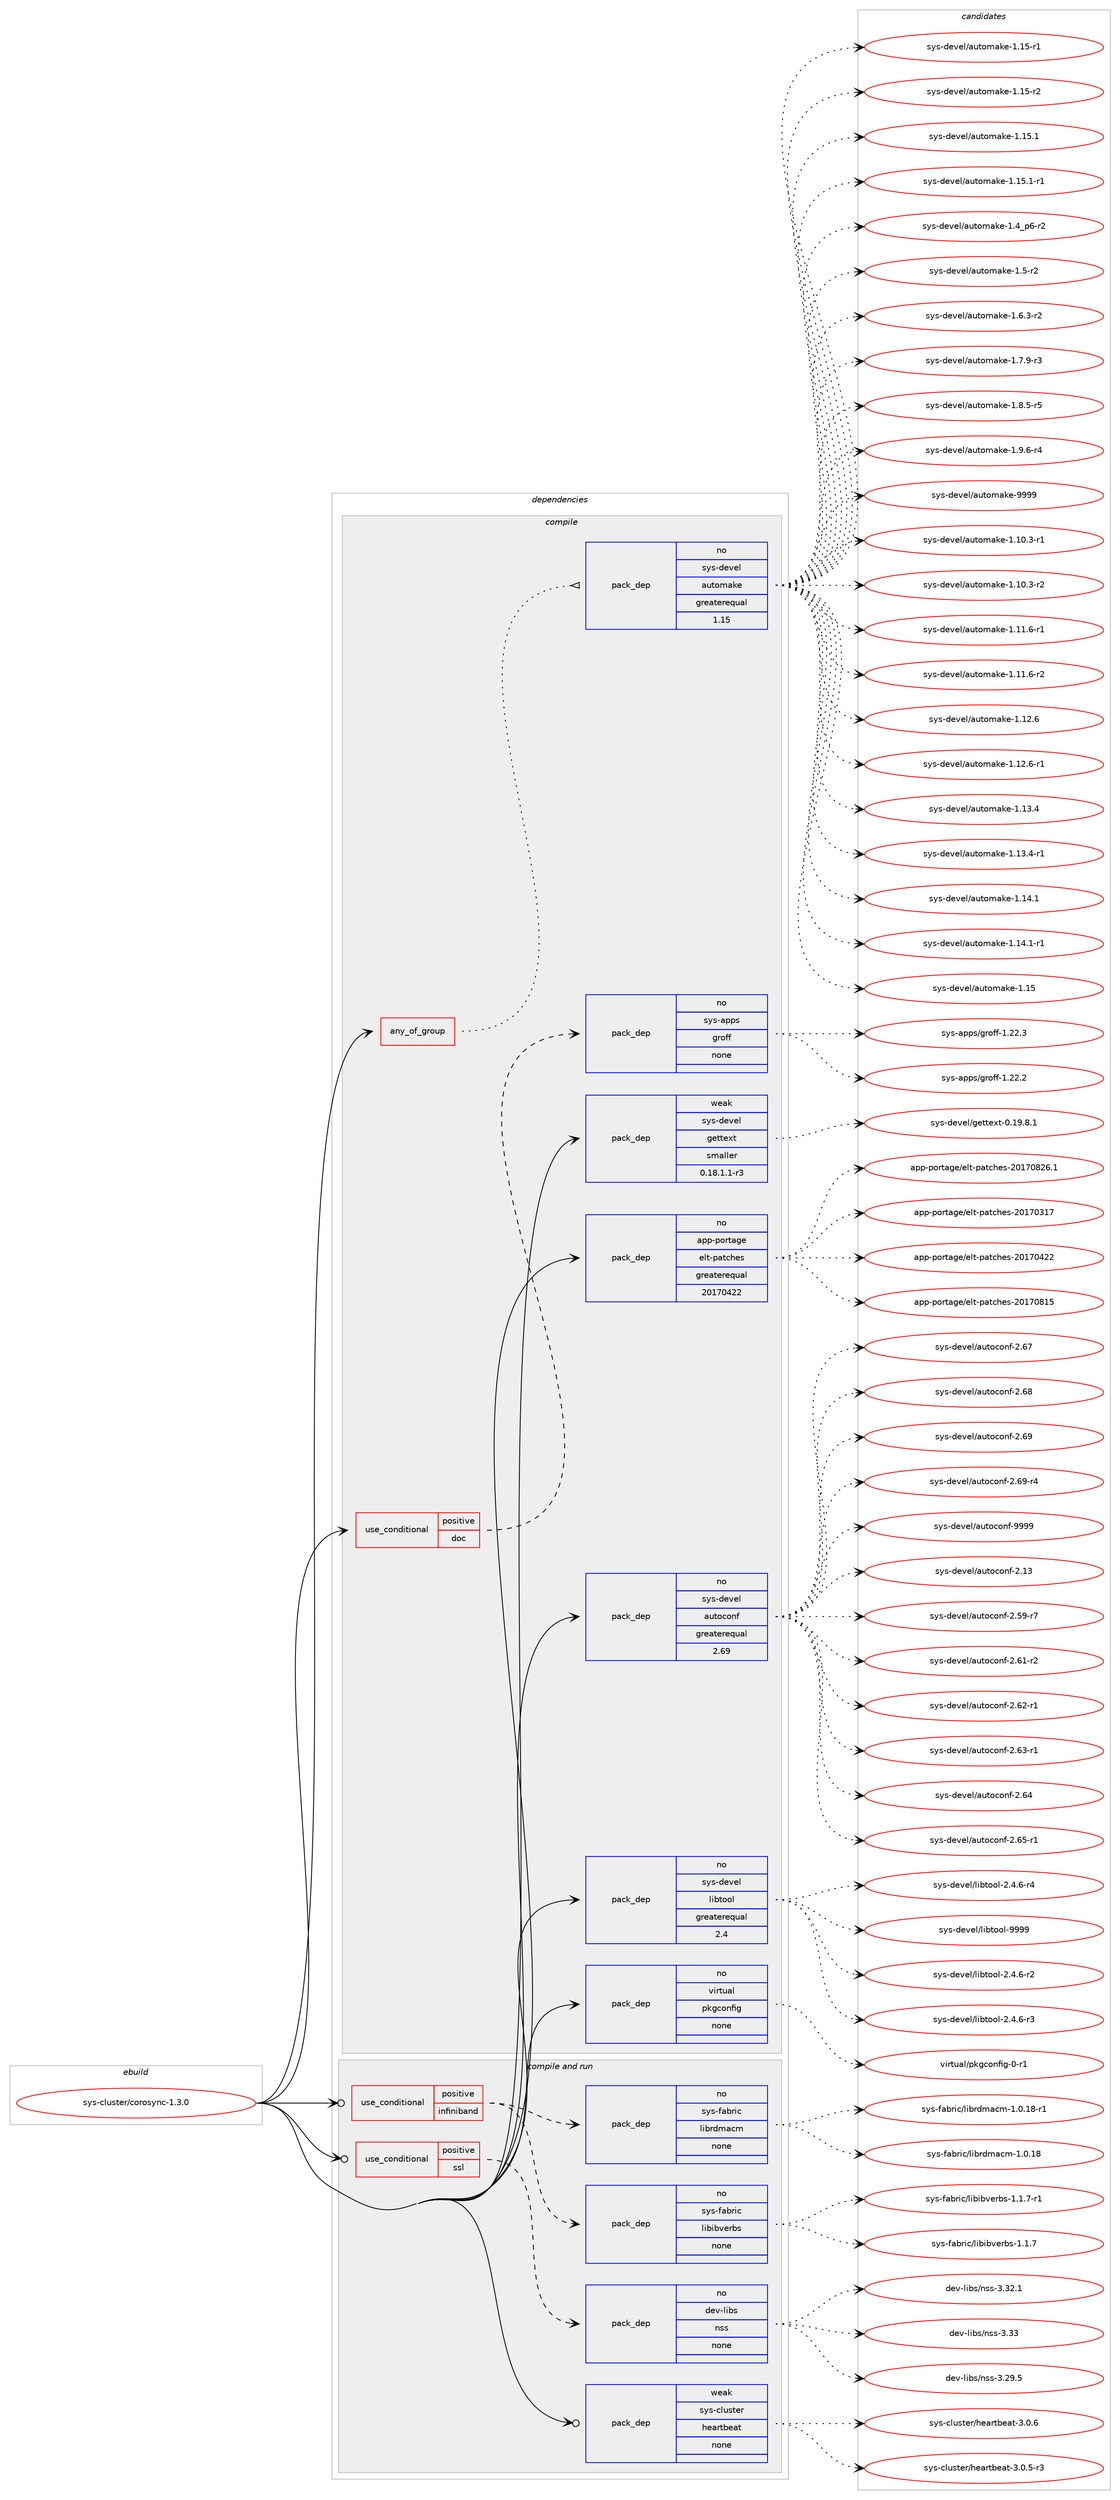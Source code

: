 digraph prolog {

# *************
# Graph options
# *************

newrank=true;
concentrate=true;
compound=true;
graph [rankdir=LR,fontname=Helvetica,fontsize=10,ranksep=1.5];#, ranksep=2.5, nodesep=0.2];
edge  [arrowhead=vee];
node  [fontname=Helvetica,fontsize=10];

# **********
# The ebuild
# **********

subgraph cluster_leftcol {
color=gray;
rank=same;
label=<<i>ebuild</i>>;
id [label="sys-cluster/corosync-1.3.0", color=red, width=4, href="../sys-cluster/corosync-1.3.0.svg"];
}

# ****************
# The dependencies
# ****************

subgraph cluster_midcol {
color=gray;
label=<<i>dependencies</i>>;
subgraph cluster_compile {
fillcolor="#eeeeee";
style=filled;
label=<<i>compile</i>>;
subgraph any8077 {
dependency479088 [label=<<TABLE BORDER="0" CELLBORDER="1" CELLSPACING="0" CELLPADDING="4"><TR><TD CELLPADDING="10">any_of_group</TD></TR></TABLE>>, shape=none, color=red];subgraph pack355543 {
dependency479089 [label=<<TABLE BORDER="0" CELLBORDER="1" CELLSPACING="0" CELLPADDING="4" WIDTH="220"><TR><TD ROWSPAN="6" CELLPADDING="30">pack_dep</TD></TR><TR><TD WIDTH="110">no</TD></TR><TR><TD>sys-devel</TD></TR><TR><TD>automake</TD></TR><TR><TD>greaterequal</TD></TR><TR><TD>1.15</TD></TR></TABLE>>, shape=none, color=blue];
}
dependency479088:e -> dependency479089:w [weight=20,style="dotted",arrowhead="oinv"];
}
id:e -> dependency479088:w [weight=20,style="solid",arrowhead="vee"];
subgraph cond115186 {
dependency479090 [label=<<TABLE BORDER="0" CELLBORDER="1" CELLSPACING="0" CELLPADDING="4"><TR><TD ROWSPAN="3" CELLPADDING="10">use_conditional</TD></TR><TR><TD>positive</TD></TR><TR><TD>doc</TD></TR></TABLE>>, shape=none, color=red];
subgraph pack355544 {
dependency479091 [label=<<TABLE BORDER="0" CELLBORDER="1" CELLSPACING="0" CELLPADDING="4" WIDTH="220"><TR><TD ROWSPAN="6" CELLPADDING="30">pack_dep</TD></TR><TR><TD WIDTH="110">no</TD></TR><TR><TD>sys-apps</TD></TR><TR><TD>groff</TD></TR><TR><TD>none</TD></TR><TR><TD></TD></TR></TABLE>>, shape=none, color=blue];
}
dependency479090:e -> dependency479091:w [weight=20,style="dashed",arrowhead="vee"];
}
id:e -> dependency479090:w [weight=20,style="solid",arrowhead="vee"];
subgraph pack355545 {
dependency479092 [label=<<TABLE BORDER="0" CELLBORDER="1" CELLSPACING="0" CELLPADDING="4" WIDTH="220"><TR><TD ROWSPAN="6" CELLPADDING="30">pack_dep</TD></TR><TR><TD WIDTH="110">no</TD></TR><TR><TD>app-portage</TD></TR><TR><TD>elt-patches</TD></TR><TR><TD>greaterequal</TD></TR><TR><TD>20170422</TD></TR></TABLE>>, shape=none, color=blue];
}
id:e -> dependency479092:w [weight=20,style="solid",arrowhead="vee"];
subgraph pack355546 {
dependency479093 [label=<<TABLE BORDER="0" CELLBORDER="1" CELLSPACING="0" CELLPADDING="4" WIDTH="220"><TR><TD ROWSPAN="6" CELLPADDING="30">pack_dep</TD></TR><TR><TD WIDTH="110">no</TD></TR><TR><TD>sys-devel</TD></TR><TR><TD>autoconf</TD></TR><TR><TD>greaterequal</TD></TR><TR><TD>2.69</TD></TR></TABLE>>, shape=none, color=blue];
}
id:e -> dependency479093:w [weight=20,style="solid",arrowhead="vee"];
subgraph pack355547 {
dependency479094 [label=<<TABLE BORDER="0" CELLBORDER="1" CELLSPACING="0" CELLPADDING="4" WIDTH="220"><TR><TD ROWSPAN="6" CELLPADDING="30">pack_dep</TD></TR><TR><TD WIDTH="110">no</TD></TR><TR><TD>sys-devel</TD></TR><TR><TD>libtool</TD></TR><TR><TD>greaterequal</TD></TR><TR><TD>2.4</TD></TR></TABLE>>, shape=none, color=blue];
}
id:e -> dependency479094:w [weight=20,style="solid",arrowhead="vee"];
subgraph pack355548 {
dependency479095 [label=<<TABLE BORDER="0" CELLBORDER="1" CELLSPACING="0" CELLPADDING="4" WIDTH="220"><TR><TD ROWSPAN="6" CELLPADDING="30">pack_dep</TD></TR><TR><TD WIDTH="110">no</TD></TR><TR><TD>virtual</TD></TR><TR><TD>pkgconfig</TD></TR><TR><TD>none</TD></TR><TR><TD></TD></TR></TABLE>>, shape=none, color=blue];
}
id:e -> dependency479095:w [weight=20,style="solid",arrowhead="vee"];
subgraph pack355549 {
dependency479096 [label=<<TABLE BORDER="0" CELLBORDER="1" CELLSPACING="0" CELLPADDING="4" WIDTH="220"><TR><TD ROWSPAN="6" CELLPADDING="30">pack_dep</TD></TR><TR><TD WIDTH="110">weak</TD></TR><TR><TD>sys-devel</TD></TR><TR><TD>gettext</TD></TR><TR><TD>smaller</TD></TR><TR><TD>0.18.1.1-r3</TD></TR></TABLE>>, shape=none, color=blue];
}
id:e -> dependency479096:w [weight=20,style="solid",arrowhead="vee"];
}
subgraph cluster_compileandrun {
fillcolor="#eeeeee";
style=filled;
label=<<i>compile and run</i>>;
subgraph cond115187 {
dependency479097 [label=<<TABLE BORDER="0" CELLBORDER="1" CELLSPACING="0" CELLPADDING="4"><TR><TD ROWSPAN="3" CELLPADDING="10">use_conditional</TD></TR><TR><TD>positive</TD></TR><TR><TD>infiniband</TD></TR></TABLE>>, shape=none, color=red];
subgraph pack355550 {
dependency479098 [label=<<TABLE BORDER="0" CELLBORDER="1" CELLSPACING="0" CELLPADDING="4" WIDTH="220"><TR><TD ROWSPAN="6" CELLPADDING="30">pack_dep</TD></TR><TR><TD WIDTH="110">no</TD></TR><TR><TD>sys-fabric</TD></TR><TR><TD>libibverbs</TD></TR><TR><TD>none</TD></TR><TR><TD></TD></TR></TABLE>>, shape=none, color=blue];
}
dependency479097:e -> dependency479098:w [weight=20,style="dashed",arrowhead="vee"];
subgraph pack355551 {
dependency479099 [label=<<TABLE BORDER="0" CELLBORDER="1" CELLSPACING="0" CELLPADDING="4" WIDTH="220"><TR><TD ROWSPAN="6" CELLPADDING="30">pack_dep</TD></TR><TR><TD WIDTH="110">no</TD></TR><TR><TD>sys-fabric</TD></TR><TR><TD>librdmacm</TD></TR><TR><TD>none</TD></TR><TR><TD></TD></TR></TABLE>>, shape=none, color=blue];
}
dependency479097:e -> dependency479099:w [weight=20,style="dashed",arrowhead="vee"];
}
id:e -> dependency479097:w [weight=20,style="solid",arrowhead="odotvee"];
subgraph cond115188 {
dependency479100 [label=<<TABLE BORDER="0" CELLBORDER="1" CELLSPACING="0" CELLPADDING="4"><TR><TD ROWSPAN="3" CELLPADDING="10">use_conditional</TD></TR><TR><TD>positive</TD></TR><TR><TD>ssl</TD></TR></TABLE>>, shape=none, color=red];
subgraph pack355552 {
dependency479101 [label=<<TABLE BORDER="0" CELLBORDER="1" CELLSPACING="0" CELLPADDING="4" WIDTH="220"><TR><TD ROWSPAN="6" CELLPADDING="30">pack_dep</TD></TR><TR><TD WIDTH="110">no</TD></TR><TR><TD>dev-libs</TD></TR><TR><TD>nss</TD></TR><TR><TD>none</TD></TR><TR><TD></TD></TR></TABLE>>, shape=none, color=blue];
}
dependency479100:e -> dependency479101:w [weight=20,style="dashed",arrowhead="vee"];
}
id:e -> dependency479100:w [weight=20,style="solid",arrowhead="odotvee"];
subgraph pack355553 {
dependency479102 [label=<<TABLE BORDER="0" CELLBORDER="1" CELLSPACING="0" CELLPADDING="4" WIDTH="220"><TR><TD ROWSPAN="6" CELLPADDING="30">pack_dep</TD></TR><TR><TD WIDTH="110">weak</TD></TR><TR><TD>sys-cluster</TD></TR><TR><TD>heartbeat</TD></TR><TR><TD>none</TD></TR><TR><TD></TD></TR></TABLE>>, shape=none, color=blue];
}
id:e -> dependency479102:w [weight=20,style="solid",arrowhead="odotvee"];
}
subgraph cluster_run {
fillcolor="#eeeeee";
style=filled;
label=<<i>run</i>>;
}
}

# **************
# The candidates
# **************

subgraph cluster_choices {
rank=same;
color=gray;
label=<<i>candidates</i>>;

subgraph choice355543 {
color=black;
nodesep=1;
choice11512111545100101118101108479711711611110997107101454946494846514511449 [label="sys-devel/automake-1.10.3-r1", color=red, width=4,href="../sys-devel/automake-1.10.3-r1.svg"];
choice11512111545100101118101108479711711611110997107101454946494846514511450 [label="sys-devel/automake-1.10.3-r2", color=red, width=4,href="../sys-devel/automake-1.10.3-r2.svg"];
choice11512111545100101118101108479711711611110997107101454946494946544511449 [label="sys-devel/automake-1.11.6-r1", color=red, width=4,href="../sys-devel/automake-1.11.6-r1.svg"];
choice11512111545100101118101108479711711611110997107101454946494946544511450 [label="sys-devel/automake-1.11.6-r2", color=red, width=4,href="../sys-devel/automake-1.11.6-r2.svg"];
choice1151211154510010111810110847971171161111099710710145494649504654 [label="sys-devel/automake-1.12.6", color=red, width=4,href="../sys-devel/automake-1.12.6.svg"];
choice11512111545100101118101108479711711611110997107101454946495046544511449 [label="sys-devel/automake-1.12.6-r1", color=red, width=4,href="../sys-devel/automake-1.12.6-r1.svg"];
choice1151211154510010111810110847971171161111099710710145494649514652 [label="sys-devel/automake-1.13.4", color=red, width=4,href="../sys-devel/automake-1.13.4.svg"];
choice11512111545100101118101108479711711611110997107101454946495146524511449 [label="sys-devel/automake-1.13.4-r1", color=red, width=4,href="../sys-devel/automake-1.13.4-r1.svg"];
choice1151211154510010111810110847971171161111099710710145494649524649 [label="sys-devel/automake-1.14.1", color=red, width=4,href="../sys-devel/automake-1.14.1.svg"];
choice11512111545100101118101108479711711611110997107101454946495246494511449 [label="sys-devel/automake-1.14.1-r1", color=red, width=4,href="../sys-devel/automake-1.14.1-r1.svg"];
choice115121115451001011181011084797117116111109971071014549464953 [label="sys-devel/automake-1.15", color=red, width=4,href="../sys-devel/automake-1.15.svg"];
choice1151211154510010111810110847971171161111099710710145494649534511449 [label="sys-devel/automake-1.15-r1", color=red, width=4,href="../sys-devel/automake-1.15-r1.svg"];
choice1151211154510010111810110847971171161111099710710145494649534511450 [label="sys-devel/automake-1.15-r2", color=red, width=4,href="../sys-devel/automake-1.15-r2.svg"];
choice1151211154510010111810110847971171161111099710710145494649534649 [label="sys-devel/automake-1.15.1", color=red, width=4,href="../sys-devel/automake-1.15.1.svg"];
choice11512111545100101118101108479711711611110997107101454946495346494511449 [label="sys-devel/automake-1.15.1-r1", color=red, width=4,href="../sys-devel/automake-1.15.1-r1.svg"];
choice115121115451001011181011084797117116111109971071014549465295112544511450 [label="sys-devel/automake-1.4_p6-r2", color=red, width=4,href="../sys-devel/automake-1.4_p6-r2.svg"];
choice11512111545100101118101108479711711611110997107101454946534511450 [label="sys-devel/automake-1.5-r2", color=red, width=4,href="../sys-devel/automake-1.5-r2.svg"];
choice115121115451001011181011084797117116111109971071014549465446514511450 [label="sys-devel/automake-1.6.3-r2", color=red, width=4,href="../sys-devel/automake-1.6.3-r2.svg"];
choice115121115451001011181011084797117116111109971071014549465546574511451 [label="sys-devel/automake-1.7.9-r3", color=red, width=4,href="../sys-devel/automake-1.7.9-r3.svg"];
choice115121115451001011181011084797117116111109971071014549465646534511453 [label="sys-devel/automake-1.8.5-r5", color=red, width=4,href="../sys-devel/automake-1.8.5-r5.svg"];
choice115121115451001011181011084797117116111109971071014549465746544511452 [label="sys-devel/automake-1.9.6-r4", color=red, width=4,href="../sys-devel/automake-1.9.6-r4.svg"];
choice115121115451001011181011084797117116111109971071014557575757 [label="sys-devel/automake-9999", color=red, width=4,href="../sys-devel/automake-9999.svg"];
dependency479089:e -> choice11512111545100101118101108479711711611110997107101454946494846514511449:w [style=dotted,weight="100"];
dependency479089:e -> choice11512111545100101118101108479711711611110997107101454946494846514511450:w [style=dotted,weight="100"];
dependency479089:e -> choice11512111545100101118101108479711711611110997107101454946494946544511449:w [style=dotted,weight="100"];
dependency479089:e -> choice11512111545100101118101108479711711611110997107101454946494946544511450:w [style=dotted,weight="100"];
dependency479089:e -> choice1151211154510010111810110847971171161111099710710145494649504654:w [style=dotted,weight="100"];
dependency479089:e -> choice11512111545100101118101108479711711611110997107101454946495046544511449:w [style=dotted,weight="100"];
dependency479089:e -> choice1151211154510010111810110847971171161111099710710145494649514652:w [style=dotted,weight="100"];
dependency479089:e -> choice11512111545100101118101108479711711611110997107101454946495146524511449:w [style=dotted,weight="100"];
dependency479089:e -> choice1151211154510010111810110847971171161111099710710145494649524649:w [style=dotted,weight="100"];
dependency479089:e -> choice11512111545100101118101108479711711611110997107101454946495246494511449:w [style=dotted,weight="100"];
dependency479089:e -> choice115121115451001011181011084797117116111109971071014549464953:w [style=dotted,weight="100"];
dependency479089:e -> choice1151211154510010111810110847971171161111099710710145494649534511449:w [style=dotted,weight="100"];
dependency479089:e -> choice1151211154510010111810110847971171161111099710710145494649534511450:w [style=dotted,weight="100"];
dependency479089:e -> choice1151211154510010111810110847971171161111099710710145494649534649:w [style=dotted,weight="100"];
dependency479089:e -> choice11512111545100101118101108479711711611110997107101454946495346494511449:w [style=dotted,weight="100"];
dependency479089:e -> choice115121115451001011181011084797117116111109971071014549465295112544511450:w [style=dotted,weight="100"];
dependency479089:e -> choice11512111545100101118101108479711711611110997107101454946534511450:w [style=dotted,weight="100"];
dependency479089:e -> choice115121115451001011181011084797117116111109971071014549465446514511450:w [style=dotted,weight="100"];
dependency479089:e -> choice115121115451001011181011084797117116111109971071014549465546574511451:w [style=dotted,weight="100"];
dependency479089:e -> choice115121115451001011181011084797117116111109971071014549465646534511453:w [style=dotted,weight="100"];
dependency479089:e -> choice115121115451001011181011084797117116111109971071014549465746544511452:w [style=dotted,weight="100"];
dependency479089:e -> choice115121115451001011181011084797117116111109971071014557575757:w [style=dotted,weight="100"];
}
subgraph choice355544 {
color=black;
nodesep=1;
choice11512111545971121121154710311411110210245494650504650 [label="sys-apps/groff-1.22.2", color=red, width=4,href="../sys-apps/groff-1.22.2.svg"];
choice11512111545971121121154710311411110210245494650504651 [label="sys-apps/groff-1.22.3", color=red, width=4,href="../sys-apps/groff-1.22.3.svg"];
dependency479091:e -> choice11512111545971121121154710311411110210245494650504650:w [style=dotted,weight="100"];
dependency479091:e -> choice11512111545971121121154710311411110210245494650504651:w [style=dotted,weight="100"];
}
subgraph choice355545 {
color=black;
nodesep=1;
choice97112112451121111141169710310147101108116451129711699104101115455048495548514955 [label="app-portage/elt-patches-20170317", color=red, width=4,href="../app-portage/elt-patches-20170317.svg"];
choice97112112451121111141169710310147101108116451129711699104101115455048495548525050 [label="app-portage/elt-patches-20170422", color=red, width=4,href="../app-portage/elt-patches-20170422.svg"];
choice97112112451121111141169710310147101108116451129711699104101115455048495548564953 [label="app-portage/elt-patches-20170815", color=red, width=4,href="../app-portage/elt-patches-20170815.svg"];
choice971121124511211111411697103101471011081164511297116991041011154550484955485650544649 [label="app-portage/elt-patches-20170826.1", color=red, width=4,href="../app-portage/elt-patches-20170826.1.svg"];
dependency479092:e -> choice97112112451121111141169710310147101108116451129711699104101115455048495548514955:w [style=dotted,weight="100"];
dependency479092:e -> choice97112112451121111141169710310147101108116451129711699104101115455048495548525050:w [style=dotted,weight="100"];
dependency479092:e -> choice97112112451121111141169710310147101108116451129711699104101115455048495548564953:w [style=dotted,weight="100"];
dependency479092:e -> choice971121124511211111411697103101471011081164511297116991041011154550484955485650544649:w [style=dotted,weight="100"];
}
subgraph choice355546 {
color=black;
nodesep=1;
choice115121115451001011181011084797117116111991111101024550464951 [label="sys-devel/autoconf-2.13", color=red, width=4,href="../sys-devel/autoconf-2.13.svg"];
choice1151211154510010111810110847971171161119911111010245504653574511455 [label="sys-devel/autoconf-2.59-r7", color=red, width=4,href="../sys-devel/autoconf-2.59-r7.svg"];
choice1151211154510010111810110847971171161119911111010245504654494511450 [label="sys-devel/autoconf-2.61-r2", color=red, width=4,href="../sys-devel/autoconf-2.61-r2.svg"];
choice1151211154510010111810110847971171161119911111010245504654504511449 [label="sys-devel/autoconf-2.62-r1", color=red, width=4,href="../sys-devel/autoconf-2.62-r1.svg"];
choice1151211154510010111810110847971171161119911111010245504654514511449 [label="sys-devel/autoconf-2.63-r1", color=red, width=4,href="../sys-devel/autoconf-2.63-r1.svg"];
choice115121115451001011181011084797117116111991111101024550465452 [label="sys-devel/autoconf-2.64", color=red, width=4,href="../sys-devel/autoconf-2.64.svg"];
choice1151211154510010111810110847971171161119911111010245504654534511449 [label="sys-devel/autoconf-2.65-r1", color=red, width=4,href="../sys-devel/autoconf-2.65-r1.svg"];
choice115121115451001011181011084797117116111991111101024550465455 [label="sys-devel/autoconf-2.67", color=red, width=4,href="../sys-devel/autoconf-2.67.svg"];
choice115121115451001011181011084797117116111991111101024550465456 [label="sys-devel/autoconf-2.68", color=red, width=4,href="../sys-devel/autoconf-2.68.svg"];
choice115121115451001011181011084797117116111991111101024550465457 [label="sys-devel/autoconf-2.69", color=red, width=4,href="../sys-devel/autoconf-2.69.svg"];
choice1151211154510010111810110847971171161119911111010245504654574511452 [label="sys-devel/autoconf-2.69-r4", color=red, width=4,href="../sys-devel/autoconf-2.69-r4.svg"];
choice115121115451001011181011084797117116111991111101024557575757 [label="sys-devel/autoconf-9999", color=red, width=4,href="../sys-devel/autoconf-9999.svg"];
dependency479093:e -> choice115121115451001011181011084797117116111991111101024550464951:w [style=dotted,weight="100"];
dependency479093:e -> choice1151211154510010111810110847971171161119911111010245504653574511455:w [style=dotted,weight="100"];
dependency479093:e -> choice1151211154510010111810110847971171161119911111010245504654494511450:w [style=dotted,weight="100"];
dependency479093:e -> choice1151211154510010111810110847971171161119911111010245504654504511449:w [style=dotted,weight="100"];
dependency479093:e -> choice1151211154510010111810110847971171161119911111010245504654514511449:w [style=dotted,weight="100"];
dependency479093:e -> choice115121115451001011181011084797117116111991111101024550465452:w [style=dotted,weight="100"];
dependency479093:e -> choice1151211154510010111810110847971171161119911111010245504654534511449:w [style=dotted,weight="100"];
dependency479093:e -> choice115121115451001011181011084797117116111991111101024550465455:w [style=dotted,weight="100"];
dependency479093:e -> choice115121115451001011181011084797117116111991111101024550465456:w [style=dotted,weight="100"];
dependency479093:e -> choice115121115451001011181011084797117116111991111101024550465457:w [style=dotted,weight="100"];
dependency479093:e -> choice1151211154510010111810110847971171161119911111010245504654574511452:w [style=dotted,weight="100"];
dependency479093:e -> choice115121115451001011181011084797117116111991111101024557575757:w [style=dotted,weight="100"];
}
subgraph choice355547 {
color=black;
nodesep=1;
choice1151211154510010111810110847108105981161111111084550465246544511450 [label="sys-devel/libtool-2.4.6-r2", color=red, width=4,href="../sys-devel/libtool-2.4.6-r2.svg"];
choice1151211154510010111810110847108105981161111111084550465246544511451 [label="sys-devel/libtool-2.4.6-r3", color=red, width=4,href="../sys-devel/libtool-2.4.6-r3.svg"];
choice1151211154510010111810110847108105981161111111084550465246544511452 [label="sys-devel/libtool-2.4.6-r4", color=red, width=4,href="../sys-devel/libtool-2.4.6-r4.svg"];
choice1151211154510010111810110847108105981161111111084557575757 [label="sys-devel/libtool-9999", color=red, width=4,href="../sys-devel/libtool-9999.svg"];
dependency479094:e -> choice1151211154510010111810110847108105981161111111084550465246544511450:w [style=dotted,weight="100"];
dependency479094:e -> choice1151211154510010111810110847108105981161111111084550465246544511451:w [style=dotted,weight="100"];
dependency479094:e -> choice1151211154510010111810110847108105981161111111084550465246544511452:w [style=dotted,weight="100"];
dependency479094:e -> choice1151211154510010111810110847108105981161111111084557575757:w [style=dotted,weight="100"];
}
subgraph choice355548 {
color=black;
nodesep=1;
choice11810511411611797108471121071039911111010210510345484511449 [label="virtual/pkgconfig-0-r1", color=red, width=4,href="../virtual/pkgconfig-0-r1.svg"];
dependency479095:e -> choice11810511411611797108471121071039911111010210510345484511449:w [style=dotted,weight="100"];
}
subgraph choice355549 {
color=black;
nodesep=1;
choice1151211154510010111810110847103101116116101120116454846495746564649 [label="sys-devel/gettext-0.19.8.1", color=red, width=4,href="../sys-devel/gettext-0.19.8.1.svg"];
dependency479096:e -> choice1151211154510010111810110847103101116116101120116454846495746564649:w [style=dotted,weight="100"];
}
subgraph choice355550 {
color=black;
nodesep=1;
choice1151211154510297981141059947108105981059811810111498115454946494655 [label="sys-fabric/libibverbs-1.1.7", color=red, width=4,href="../sys-fabric/libibverbs-1.1.7.svg"];
choice11512111545102979811410599471081059810598118101114981154549464946554511449 [label="sys-fabric/libibverbs-1.1.7-r1", color=red, width=4,href="../sys-fabric/libibverbs-1.1.7-r1.svg"];
dependency479098:e -> choice1151211154510297981141059947108105981059811810111498115454946494655:w [style=dotted,weight="100"];
dependency479098:e -> choice11512111545102979811410599471081059810598118101114981154549464946554511449:w [style=dotted,weight="100"];
}
subgraph choice355551 {
color=black;
nodesep=1;
choice115121115451029798114105994710810598114100109979910945494648464956 [label="sys-fabric/librdmacm-1.0.18", color=red, width=4,href="../sys-fabric/librdmacm-1.0.18.svg"];
choice1151211154510297981141059947108105981141001099799109454946484649564511449 [label="sys-fabric/librdmacm-1.0.18-r1", color=red, width=4,href="../sys-fabric/librdmacm-1.0.18-r1.svg"];
dependency479099:e -> choice115121115451029798114105994710810598114100109979910945494648464956:w [style=dotted,weight="100"];
dependency479099:e -> choice1151211154510297981141059947108105981141001099799109454946484649564511449:w [style=dotted,weight="100"];
}
subgraph choice355552 {
color=black;
nodesep=1;
choice10010111845108105981154711011511545514650574653 [label="dev-libs/nss-3.29.5", color=red, width=4,href="../dev-libs/nss-3.29.5.svg"];
choice10010111845108105981154711011511545514651504649 [label="dev-libs/nss-3.32.1", color=red, width=4,href="../dev-libs/nss-3.32.1.svg"];
choice1001011184510810598115471101151154551465151 [label="dev-libs/nss-3.33", color=red, width=4,href="../dev-libs/nss-3.33.svg"];
dependency479101:e -> choice10010111845108105981154711011511545514650574653:w [style=dotted,weight="100"];
dependency479101:e -> choice10010111845108105981154711011511545514651504649:w [style=dotted,weight="100"];
dependency479101:e -> choice1001011184510810598115471101151154551465151:w [style=dotted,weight="100"];
}
subgraph choice355553 {
color=black;
nodesep=1;
choice1151211154599108117115116101114471041019711411698101971164551464846534511451 [label="sys-cluster/heartbeat-3.0.5-r3", color=red, width=4,href="../sys-cluster/heartbeat-3.0.5-r3.svg"];
choice115121115459910811711511610111447104101971141169810197116455146484654 [label="sys-cluster/heartbeat-3.0.6", color=red, width=4,href="../sys-cluster/heartbeat-3.0.6.svg"];
dependency479102:e -> choice1151211154599108117115116101114471041019711411698101971164551464846534511451:w [style=dotted,weight="100"];
dependency479102:e -> choice115121115459910811711511610111447104101971141169810197116455146484654:w [style=dotted,weight="100"];
}
}

}
